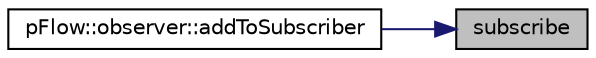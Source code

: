 digraph "subscribe"
{
 // LATEX_PDF_SIZE
  edge [fontname="Helvetica",fontsize="10",labelfontname="Helvetica",labelfontsize="10"];
  node [fontname="Helvetica",fontsize="10",shape=record];
  rankdir="RL";
  Node1 [label="subscribe",height=0.2,width=0.4,color="black", fillcolor="grey75", style="filled", fontcolor="black",tooltip=" "];
  Node1 -> Node2 [dir="back",color="midnightblue",fontsize="10",style="solid",fontname="Helvetica"];
  Node2 [label="pFlow::observer::addToSubscriber",height=0.2,width=0.4,color="black", fillcolor="white", style="filled",URL="$classpFlow_1_1observer.html#aee31914b946ab2ffc70663260bab8b21",tooltip=" "];
}
